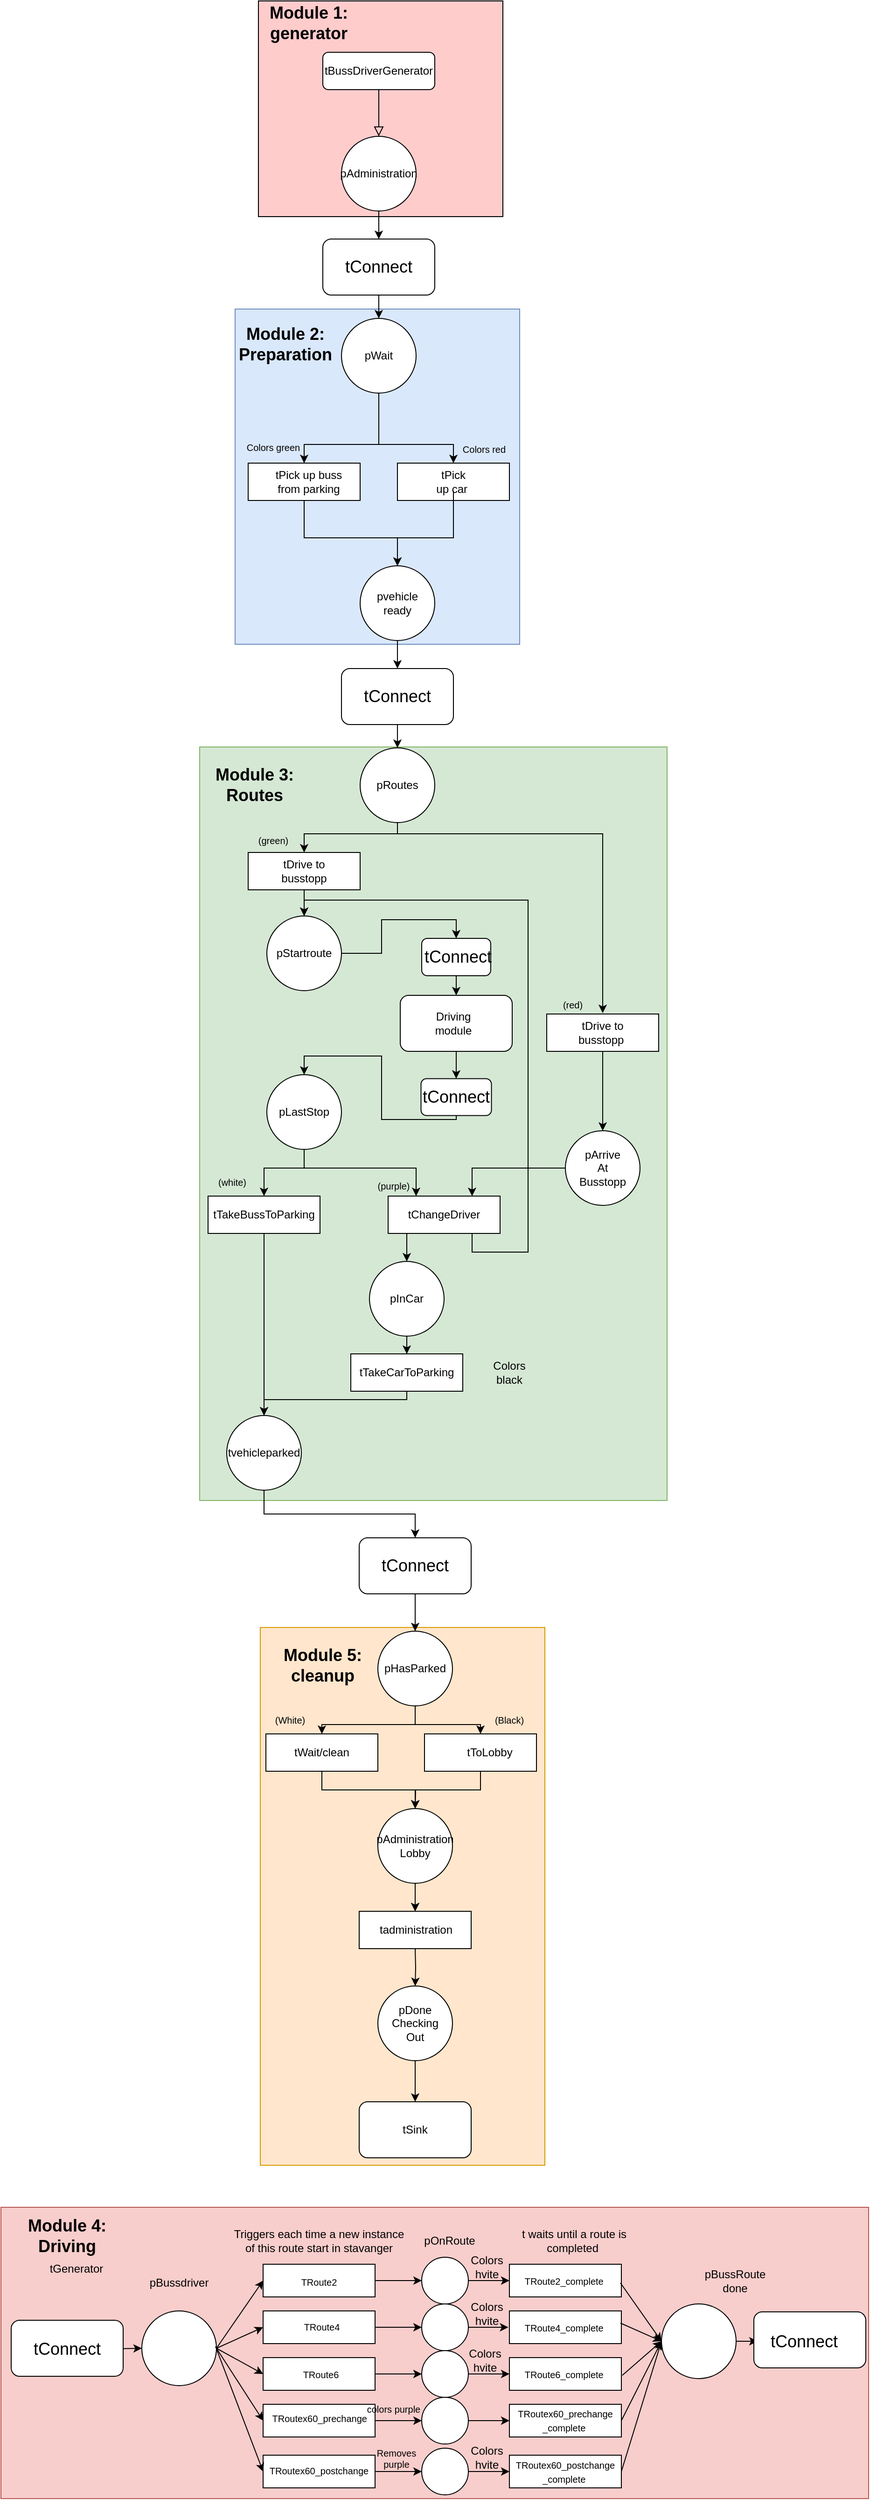 <mxfile version="15.5.9" type="device"><diagram id="C5RBs43oDa-KdzZeNtuy" name="Page-1"><mxGraphModel dx="1265" dy="809" grid="0" gridSize="10" guides="1" tooltips="1" connect="1" arrows="1" fold="1" page="0" pageScale="1" pageWidth="827" pageHeight="1169" math="0" shadow="0"><root><mxCell id="WIyWlLk6GJQsqaUBKTNV-0"/><mxCell id="WIyWlLk6GJQsqaUBKTNV-1" parent="WIyWlLk6GJQsqaUBKTNV-0"/><mxCell id="Y0ZDhXcXxqSFaHRM9jwh-70" value="" style="rounded=0;whiteSpace=wrap;html=1;fontSize=12;fillColor=#f8cecc;strokeColor=#b85450;" vertex="1" parent="WIyWlLk6GJQsqaUBKTNV-1"><mxGeometry x="-185" y="2003" width="930" height="312" as="geometry"/></mxCell><mxCell id="UIV8pSgh13lPTZIJmYiK-140" value="" style="rounded=0;whiteSpace=wrap;html=1;fontSize=12;fillColor=#FFCCCC;labelBackgroundColor=#FFCCCC;" parent="WIyWlLk6GJQsqaUBKTNV-1" vertex="1"><mxGeometry x="91" y="-360" width="262" height="231" as="geometry"/></mxCell><mxCell id="UIV8pSgh13lPTZIJmYiK-164" value="" style="rounded=0;whiteSpace=wrap;html=1;fontSize=12;fillColor=#ffe6cc;strokeColor=#d79b00;" parent="WIyWlLk6GJQsqaUBKTNV-1" vertex="1"><mxGeometry x="93" y="1382" width="305" height="576" as="geometry"/></mxCell><mxCell id="UIV8pSgh13lPTZIJmYiK-159" value="" style="rounded=0;whiteSpace=wrap;html=1;fontSize=12;fillColor=#dae8fc;strokeColor=#6c8ebf;" parent="WIyWlLk6GJQsqaUBKTNV-1" vertex="1"><mxGeometry x="66" y="-30" width="305" height="359" as="geometry"/></mxCell><mxCell id="UIV8pSgh13lPTZIJmYiK-162" value="" style="rounded=0;whiteSpace=wrap;html=1;fontSize=12;fillColor=#d5e8d4;strokeColor=#82b366;" parent="WIyWlLk6GJQsqaUBKTNV-1" vertex="1"><mxGeometry x="28" y="439" width="501" height="807" as="geometry"/></mxCell><mxCell id="WIyWlLk6GJQsqaUBKTNV-2" value="" style="rounded=0;html=1;jettySize=auto;orthogonalLoop=1;fontSize=11;endArrow=block;endFill=0;endSize=8;strokeWidth=1;shadow=0;labelBackgroundColor=none;edgeStyle=orthogonalEdgeStyle;" parent="WIyWlLk6GJQsqaUBKTNV-1" source="WIyWlLk6GJQsqaUBKTNV-3" target="UIV8pSgh13lPTZIJmYiK-0" edge="1"><mxGeometry relative="1" as="geometry"><mxPoint x="220" y="-195" as="targetPoint"/></mxGeometry></mxCell><mxCell id="WIyWlLk6GJQsqaUBKTNV-3" value="tBussDriverGenerator" style="rounded=1;whiteSpace=wrap;html=1;fontSize=12;glass=0;strokeWidth=1;shadow=0;" parent="WIyWlLk6GJQsqaUBKTNV-1" vertex="1"><mxGeometry x="160" y="-305" width="120" height="40" as="geometry"/></mxCell><mxCell id="UIV8pSgh13lPTZIJmYiK-4" style="edgeStyle=orthogonalEdgeStyle;rounded=0;orthogonalLoop=1;jettySize=auto;html=1;entryX=0.5;entryY=0;entryDx=0;entryDy=0;exitX=0.5;exitY=1;exitDx=0;exitDy=0;" parent="WIyWlLk6GJQsqaUBKTNV-1" source="UIV8pSgh13lPTZIJmYiK-154" target="UIV8pSgh13lPTZIJmYiK-3" edge="1"><mxGeometry relative="1" as="geometry"><Array as="points"><mxPoint x="220" y="115"/><mxPoint x="140" y="115"/></Array></mxGeometry></mxCell><mxCell id="UIV8pSgh13lPTZIJmYiK-116" style="edgeStyle=orthogonalEdgeStyle;rounded=0;orthogonalLoop=1;jettySize=auto;html=1;entryX=0.5;entryY=0;entryDx=0;entryDy=0;fontSize=12;exitX=0.5;exitY=1;exitDx=0;exitDy=0;" parent="WIyWlLk6GJQsqaUBKTNV-1" source="UIV8pSgh13lPTZIJmYiK-154" target="UIV8pSgh13lPTZIJmYiK-115" edge="1"><mxGeometry relative="1" as="geometry"><Array as="points"><mxPoint x="220" y="115"/><mxPoint x="300" y="115"/></Array></mxGeometry></mxCell><mxCell id="UIV8pSgh13lPTZIJmYiK-0" value="" style="ellipse;whiteSpace=wrap;html=1;aspect=fixed;" parent="WIyWlLk6GJQsqaUBKTNV-1" vertex="1"><mxGeometry x="180" y="-215" width="80" height="80" as="geometry"/></mxCell><mxCell id="UIV8pSgh13lPTZIJmYiK-1" value="pAdministration" style="text;html=1;strokeColor=none;fillColor=none;align=center;verticalAlign=middle;whiteSpace=wrap;rounded=0;" parent="WIyWlLk6GJQsqaUBKTNV-1" vertex="1"><mxGeometry x="200" y="-185" width="40" height="20" as="geometry"/></mxCell><mxCell id="UIV8pSgh13lPTZIJmYiK-63" style="edgeStyle=orthogonalEdgeStyle;rounded=0;orthogonalLoop=1;jettySize=auto;html=1;entryX=0.5;entryY=0;entryDx=0;entryDy=0;fontSize=12;" parent="WIyWlLk6GJQsqaUBKTNV-1" source="UIV8pSgh13lPTZIJmYiK-2" target="UIV8pSgh13lPTZIJmYiK-59" edge="1"><mxGeometry relative="1" as="geometry"><Array as="points"/></mxGeometry></mxCell><mxCell id="UIV8pSgh13lPTZIJmYiK-2" value="" style="rounded=0;whiteSpace=wrap;html=1;" parent="WIyWlLk6GJQsqaUBKTNV-1" vertex="1"><mxGeometry x="400" y="725" width="120" height="40" as="geometry"/></mxCell><mxCell id="UIV8pSgh13lPTZIJmYiK-15" style="edgeStyle=orthogonalEdgeStyle;rounded=0;orthogonalLoop=1;jettySize=auto;html=1;" parent="WIyWlLk6GJQsqaUBKTNV-1" source="UIV8pSgh13lPTZIJmYiK-3" target="UIV8pSgh13lPTZIJmYiK-21" edge="1"><mxGeometry relative="1" as="geometry"><mxPoint x="140" y="235" as="targetPoint"/><Array as="points"><mxPoint x="140" y="215"/><mxPoint x="240" y="215"/></Array></mxGeometry></mxCell><mxCell id="UIV8pSgh13lPTZIJmYiK-3" value="" style="rounded=0;whiteSpace=wrap;html=1;" parent="WIyWlLk6GJQsqaUBKTNV-1" vertex="1"><mxGeometry x="80" y="135" width="120" height="40" as="geometry"/></mxCell><mxCell id="UIV8pSgh13lPTZIJmYiK-6" value="tPick up buss from parking" style="text;html=1;strokeColor=none;fillColor=none;align=center;verticalAlign=middle;whiteSpace=wrap;rounded=0;" parent="WIyWlLk6GJQsqaUBKTNV-1" vertex="1"><mxGeometry x="100" y="145" width="90" height="20" as="geometry"/></mxCell><mxCell id="UIV8pSgh13lPTZIJmYiK-7" value="tDrive to busstopp&amp;nbsp;" style="text;html=1;strokeColor=none;fillColor=none;align=center;verticalAlign=middle;whiteSpace=wrap;rounded=0;" parent="WIyWlLk6GJQsqaUBKTNV-1" vertex="1"><mxGeometry x="415" y="735" width="90" height="20" as="geometry"/></mxCell><mxCell id="UIV8pSgh13lPTZIJmYiK-24" style="edgeStyle=orthogonalEdgeStyle;rounded=0;orthogonalLoop=1;jettySize=auto;html=1;entryX=0.5;entryY=0;entryDx=0;entryDy=0;fontSize=18;" parent="WIyWlLk6GJQsqaUBKTNV-1" source="UIV8pSgh13lPTZIJmYiK-21" target="UIV8pSgh13lPTZIJmYiK-23" edge="1"><mxGeometry relative="1" as="geometry"/></mxCell><mxCell id="UIV8pSgh13lPTZIJmYiK-21" value="" style="ellipse;whiteSpace=wrap;html=1;aspect=fixed;" parent="WIyWlLk6GJQsqaUBKTNV-1" vertex="1"><mxGeometry x="200" y="245" width="80" height="80" as="geometry"/></mxCell><mxCell id="UIV8pSgh13lPTZIJmYiK-22" value="pvehicle ready" style="text;html=1;strokeColor=none;fillColor=none;align=center;verticalAlign=middle;whiteSpace=wrap;rounded=0;" parent="WIyWlLk6GJQsqaUBKTNV-1" vertex="1"><mxGeometry x="220" y="275" width="40" height="20" as="geometry"/></mxCell><mxCell id="UIV8pSgh13lPTZIJmYiK-138" style="edgeStyle=orthogonalEdgeStyle;rounded=0;orthogonalLoop=1;jettySize=auto;html=1;entryX=0.5;entryY=0;entryDx=0;entryDy=0;fontSize=12;" parent="WIyWlLk6GJQsqaUBKTNV-1" source="UIV8pSgh13lPTZIJmYiK-23" target="UIV8pSgh13lPTZIJmYiK-137" edge="1"><mxGeometry relative="1" as="geometry"/></mxCell><mxCell id="UIV8pSgh13lPTZIJmYiK-23" value="" style="rounded=1;whiteSpace=wrap;html=1;" parent="WIyWlLk6GJQsqaUBKTNV-1" vertex="1"><mxGeometry x="180" y="355" width="120" height="60" as="geometry"/></mxCell><mxCell id="UIV8pSgh13lPTZIJmYiK-25" value="tConnect" style="text;html=1;strokeColor=none;fillColor=none;align=center;verticalAlign=middle;whiteSpace=wrap;rounded=0;fontSize=18;" parent="WIyWlLk6GJQsqaUBKTNV-1" vertex="1"><mxGeometry x="190" y="375" width="100" height="20" as="geometry"/></mxCell><mxCell id="Y0ZDhXcXxqSFaHRM9jwh-4" style="edgeStyle=orthogonalEdgeStyle;rounded=0;orthogonalLoop=1;jettySize=auto;html=1;entryX=0.5;entryY=0;entryDx=0;entryDy=0;" edge="1" parent="WIyWlLk6GJQsqaUBKTNV-1" source="UIV8pSgh13lPTZIJmYiK-27" target="Y0ZDhXcXxqSFaHRM9jwh-0"><mxGeometry relative="1" as="geometry"/></mxCell><mxCell id="UIV8pSgh13lPTZIJmYiK-27" value="" style="ellipse;whiteSpace=wrap;html=1;aspect=fixed;" parent="WIyWlLk6GJQsqaUBKTNV-1" vertex="1"><mxGeometry x="100" y="620" width="80" height="80" as="geometry"/></mxCell><mxCell id="UIV8pSgh13lPTZIJmYiK-29" value="pStartroute" style="text;html=1;strokeColor=none;fillColor=none;align=center;verticalAlign=middle;whiteSpace=wrap;rounded=0;fontSize=12;" parent="WIyWlLk6GJQsqaUBKTNV-1" vertex="1"><mxGeometry x="120" y="650" width="40" height="20" as="geometry"/></mxCell><mxCell id="UIV8pSgh13lPTZIJmYiK-54" style="edgeStyle=orthogonalEdgeStyle;rounded=0;orthogonalLoop=1;jettySize=auto;html=1;fontSize=12;entryX=0.5;entryY=0;entryDx=0;entryDy=0;" parent="WIyWlLk6GJQsqaUBKTNV-1" source="UIV8pSgh13lPTZIJmYiK-43" target="UIV8pSgh13lPTZIJmYiK-52" edge="1"><mxGeometry relative="1" as="geometry"><Array as="points"><mxPoint x="140" y="890"/><mxPoint x="97" y="890"/></Array></mxGeometry></mxCell><mxCell id="UIV8pSgh13lPTZIJmYiK-55" style="edgeStyle=orthogonalEdgeStyle;rounded=0;orthogonalLoop=1;jettySize=auto;html=1;entryX=0.25;entryY=0;entryDx=0;entryDy=0;fontSize=12;" parent="WIyWlLk6GJQsqaUBKTNV-1" source="UIV8pSgh13lPTZIJmYiK-43" target="UIV8pSgh13lPTZIJmYiK-53" edge="1"><mxGeometry relative="1" as="geometry"><Array as="points"><mxPoint x="140" y="890"/><mxPoint x="260" y="890"/></Array></mxGeometry></mxCell><mxCell id="UIV8pSgh13lPTZIJmYiK-43" value="" style="ellipse;whiteSpace=wrap;html=1;aspect=fixed;fontSize=12;" parent="WIyWlLk6GJQsqaUBKTNV-1" vertex="1"><mxGeometry x="100" y="790" width="80" height="80" as="geometry"/></mxCell><mxCell id="UIV8pSgh13lPTZIJmYiK-44" value="pLastStop" style="text;html=1;strokeColor=none;fillColor=none;align=center;verticalAlign=middle;whiteSpace=wrap;rounded=0;fontSize=12;" parent="WIyWlLk6GJQsqaUBKTNV-1" vertex="1"><mxGeometry x="120" y="820" width="40" height="20" as="geometry"/></mxCell><mxCell id="UIV8pSgh13lPTZIJmYiK-70" style="edgeStyle=orthogonalEdgeStyle;rounded=0;orthogonalLoop=1;jettySize=auto;html=1;entryX=0.5;entryY=0;entryDx=0;entryDy=0;fontSize=12;" parent="WIyWlLk6GJQsqaUBKTNV-1" source="UIV8pSgh13lPTZIJmYiK-52" target="UIV8pSgh13lPTZIJmYiK-69" edge="1"><mxGeometry relative="1" as="geometry"/></mxCell><mxCell id="UIV8pSgh13lPTZIJmYiK-52" value="" style="rounded=0;whiteSpace=wrap;html=1;" parent="WIyWlLk6GJQsqaUBKTNV-1" vertex="1"><mxGeometry x="37" y="920" width="120" height="40" as="geometry"/></mxCell><mxCell id="UIV8pSgh13lPTZIJmYiK-97" style="edgeStyle=orthogonalEdgeStyle;rounded=0;orthogonalLoop=1;jettySize=auto;html=1;fontSize=12;" parent="WIyWlLk6GJQsqaUBKTNV-1" source="UIV8pSgh13lPTZIJmYiK-53" target="UIV8pSgh13lPTZIJmYiK-95" edge="1"><mxGeometry relative="1" as="geometry"><Array as="points"><mxPoint x="250" y="970"/><mxPoint x="250" y="970"/></Array></mxGeometry></mxCell><mxCell id="UIV8pSgh13lPTZIJmYiK-151" style="edgeStyle=orthogonalEdgeStyle;rounded=0;orthogonalLoop=1;jettySize=auto;html=1;exitX=0.75;exitY=1;exitDx=0;exitDy=0;entryX=0.5;entryY=0;entryDx=0;entryDy=0;fontSize=12;" parent="WIyWlLk6GJQsqaUBKTNV-1" source="UIV8pSgh13lPTZIJmYiK-53" target="UIV8pSgh13lPTZIJmYiK-27" edge="1"><mxGeometry relative="1" as="geometry"><Array as="points"><mxPoint x="320" y="980"/><mxPoint x="380" y="980"/><mxPoint x="380" y="603"/><mxPoint x="140" y="603"/></Array></mxGeometry></mxCell><mxCell id="UIV8pSgh13lPTZIJmYiK-53" value="" style="rounded=0;whiteSpace=wrap;html=1;" parent="WIyWlLk6GJQsqaUBKTNV-1" vertex="1"><mxGeometry x="230" y="920" width="120" height="40" as="geometry"/></mxCell><mxCell id="UIV8pSgh13lPTZIJmYiK-56" value="tTakeBussToParking" style="text;html=1;strokeColor=none;fillColor=none;align=center;verticalAlign=middle;whiteSpace=wrap;rounded=0;fontSize=12;" parent="WIyWlLk6GJQsqaUBKTNV-1" vertex="1"><mxGeometry x="77" y="930" width="40" height="20" as="geometry"/></mxCell><mxCell id="UIV8pSgh13lPTZIJmYiK-57" value="tChangeDriver" style="text;html=1;strokeColor=none;fillColor=none;align=center;verticalAlign=middle;whiteSpace=wrap;rounded=0;fontSize=12;" parent="WIyWlLk6GJQsqaUBKTNV-1" vertex="1"><mxGeometry x="270" y="930" width="40" height="20" as="geometry"/></mxCell><mxCell id="UIV8pSgh13lPTZIJmYiK-61" style="edgeStyle=orthogonalEdgeStyle;rounded=0;orthogonalLoop=1;jettySize=auto;html=1;entryX=0.75;entryY=0;entryDx=0;entryDy=0;fontSize=12;" parent="WIyWlLk6GJQsqaUBKTNV-1" source="UIV8pSgh13lPTZIJmYiK-59" target="UIV8pSgh13lPTZIJmYiK-53" edge="1"><mxGeometry relative="1" as="geometry"/></mxCell><mxCell id="UIV8pSgh13lPTZIJmYiK-59" value="" style="ellipse;whiteSpace=wrap;html=1;aspect=fixed;fontSize=12;" parent="WIyWlLk6GJQsqaUBKTNV-1" vertex="1"><mxGeometry x="420" y="850" width="80" height="80" as="geometry"/></mxCell><mxCell id="UIV8pSgh13lPTZIJmYiK-64" value="pArrive At Busstopp" style="text;html=1;strokeColor=none;fillColor=none;align=center;verticalAlign=middle;whiteSpace=wrap;rounded=0;fontSize=12;" parent="WIyWlLk6GJQsqaUBKTNV-1" vertex="1"><mxGeometry x="440" y="880" width="40" height="20" as="geometry"/></mxCell><mxCell id="UIV8pSgh13lPTZIJmYiK-66" style="edgeStyle=orthogonalEdgeStyle;rounded=0;orthogonalLoop=1;jettySize=auto;html=1;entryX=0.5;entryY=0;entryDx=0;entryDy=0;fontSize=18;" parent="WIyWlLk6GJQsqaUBKTNV-1" source="UIV8pSgh13lPTZIJmYiK-67" edge="1"><mxGeometry relative="1" as="geometry"><mxPoint x="259" y="1386" as="targetPoint"/></mxGeometry></mxCell><mxCell id="UIV8pSgh13lPTZIJmYiK-67" value="" style="rounded=1;whiteSpace=wrap;html=1;" parent="WIyWlLk6GJQsqaUBKTNV-1" vertex="1"><mxGeometry x="199" y="1286" width="120" height="60" as="geometry"/></mxCell><mxCell id="UIV8pSgh13lPTZIJmYiK-68" value="tConnect" style="text;html=1;strokeColor=none;fillColor=none;align=center;verticalAlign=middle;whiteSpace=wrap;rounded=0;fontSize=18;" parent="WIyWlLk6GJQsqaUBKTNV-1" vertex="1"><mxGeometry x="209" y="1306" width="100" height="20" as="geometry"/></mxCell><mxCell id="Y0ZDhXcXxqSFaHRM9jwh-11" style="edgeStyle=orthogonalEdgeStyle;rounded=0;orthogonalLoop=1;jettySize=auto;html=1;entryX=0.5;entryY=0;entryDx=0;entryDy=0;exitX=0.5;exitY=1;exitDx=0;exitDy=0;" edge="1" parent="WIyWlLk6GJQsqaUBKTNV-1" source="UIV8pSgh13lPTZIJmYiK-69" target="UIV8pSgh13lPTZIJmYiK-67"><mxGeometry relative="1" as="geometry"/></mxCell><mxCell id="UIV8pSgh13lPTZIJmYiK-69" value="" style="ellipse;whiteSpace=wrap;html=1;aspect=fixed;fontSize=12;" parent="WIyWlLk6GJQsqaUBKTNV-1" vertex="1"><mxGeometry x="57" y="1155" width="80" height="80" as="geometry"/></mxCell><mxCell id="UIV8pSgh13lPTZIJmYiK-71" value="tvehicleparked" style="text;html=1;strokeColor=none;fillColor=none;align=center;verticalAlign=middle;whiteSpace=wrap;rounded=0;fontSize=12;" parent="WIyWlLk6GJQsqaUBKTNV-1" vertex="1"><mxGeometry x="77" y="1185" width="40" height="20" as="geometry"/></mxCell><mxCell id="UIV8pSgh13lPTZIJmYiK-78" style="edgeStyle=orthogonalEdgeStyle;rounded=0;orthogonalLoop=1;jettySize=auto;html=1;entryX=0.5;entryY=0;entryDx=0;entryDy=0;fontSize=12;" parent="WIyWlLk6GJQsqaUBKTNV-1" source="UIV8pSgh13lPTZIJmYiK-74" target="UIV8pSgh13lPTZIJmYiK-77" edge="1"><mxGeometry relative="1" as="geometry"><Array as="points"><mxPoint x="259" y="1486"/><mxPoint x="159" y="1486"/></Array></mxGeometry></mxCell><mxCell id="UIV8pSgh13lPTZIJmYiK-168" style="edgeStyle=orthogonalEdgeStyle;rounded=0;orthogonalLoop=1;jettySize=auto;html=1;entryX=0.5;entryY=0;entryDx=0;entryDy=0;fontSize=12;" parent="WIyWlLk6GJQsqaUBKTNV-1" source="UIV8pSgh13lPTZIJmYiK-74" target="UIV8pSgh13lPTZIJmYiK-166" edge="1"><mxGeometry relative="1" as="geometry"><Array as="points"><mxPoint x="259" y="1486"/><mxPoint x="329" y="1486"/></Array></mxGeometry></mxCell><mxCell id="UIV8pSgh13lPTZIJmYiK-74" value="" style="ellipse;whiteSpace=wrap;html=1;aspect=fixed;fontSize=12;" parent="WIyWlLk6GJQsqaUBKTNV-1" vertex="1"><mxGeometry x="219" y="1386" width="80" height="80" as="geometry"/></mxCell><mxCell id="UIV8pSgh13lPTZIJmYiK-75" value="pHasParked" style="text;html=1;strokeColor=none;fillColor=none;align=center;verticalAlign=middle;whiteSpace=wrap;rounded=0;fontSize=12;" parent="WIyWlLk6GJQsqaUBKTNV-1" vertex="1"><mxGeometry x="239" y="1416" width="40" height="20" as="geometry"/></mxCell><mxCell id="UIV8pSgh13lPTZIJmYiK-77" value="" style="rounded=0;whiteSpace=wrap;html=1;" parent="WIyWlLk6GJQsqaUBKTNV-1" vertex="1"><mxGeometry x="99" y="1496" width="120" height="40" as="geometry"/></mxCell><mxCell id="UIV8pSgh13lPTZIJmYiK-79" value="tWait/clean" style="text;html=1;strokeColor=none;fillColor=none;align=center;verticalAlign=middle;whiteSpace=wrap;rounded=0;fontSize=12;" parent="WIyWlLk6GJQsqaUBKTNV-1" vertex="1"><mxGeometry x="139" y="1506" width="40" height="20" as="geometry"/></mxCell><mxCell id="UIV8pSgh13lPTZIJmYiK-81" style="edgeStyle=orthogonalEdgeStyle;rounded=0;orthogonalLoop=1;jettySize=auto;html=1;entryX=0.5;entryY=0;entryDx=0;entryDy=0;fontSize=18;exitX=0.5;exitY=1;exitDx=0;exitDy=0;" parent="WIyWlLk6GJQsqaUBKTNV-1" source="UIV8pSgh13lPTZIJmYiK-77" edge="1"><mxGeometry relative="1" as="geometry"><mxPoint x="259" y="1576" as="targetPoint"/><mxPoint x="259" y="1536" as="sourcePoint"/></mxGeometry></mxCell><mxCell id="UIV8pSgh13lPTZIJmYiK-82" style="edgeStyle=orthogonalEdgeStyle;rounded=0;orthogonalLoop=1;jettySize=auto;html=1;entryX=0.5;entryY=0;entryDx=0;entryDy=0;fontSize=12;" parent="WIyWlLk6GJQsqaUBKTNV-1" source="UIV8pSgh13lPTZIJmYiK-83" edge="1"><mxGeometry relative="1" as="geometry"><mxPoint x="259" y="1686" as="targetPoint"/></mxGeometry></mxCell><mxCell id="UIV8pSgh13lPTZIJmYiK-83" value="" style="ellipse;whiteSpace=wrap;html=1;aspect=fixed;fontSize=12;" parent="WIyWlLk6GJQsqaUBKTNV-1" vertex="1"><mxGeometry x="219" y="1576" width="80" height="80" as="geometry"/></mxCell><mxCell id="UIV8pSgh13lPTZIJmYiK-84" value="pAdministration Lobby" style="text;html=1;strokeColor=none;fillColor=none;align=center;verticalAlign=middle;whiteSpace=wrap;rounded=0;fontSize=12;" parent="WIyWlLk6GJQsqaUBKTNV-1" vertex="1"><mxGeometry x="239" y="1606" width="40" height="20" as="geometry"/></mxCell><mxCell id="UIV8pSgh13lPTZIJmYiK-85" style="edgeStyle=orthogonalEdgeStyle;rounded=0;orthogonalLoop=1;jettySize=auto;html=1;entryX=0.5;entryY=0;entryDx=0;entryDy=0;fontSize=12;" parent="WIyWlLk6GJQsqaUBKTNV-1" target="UIV8pSgh13lPTZIJmYiK-86" edge="1"><mxGeometry relative="1" as="geometry"><mxPoint x="259" y="1656" as="sourcePoint"/></mxGeometry></mxCell><mxCell id="UIV8pSgh13lPTZIJmYiK-86" value="" style="rounded=0;whiteSpace=wrap;html=1;" parent="WIyWlLk6GJQsqaUBKTNV-1" vertex="1"><mxGeometry x="199" y="1686" width="120" height="40" as="geometry"/></mxCell><mxCell id="UIV8pSgh13lPTZIJmYiK-87" value="tadministration" style="text;html=1;strokeColor=none;fillColor=none;align=center;verticalAlign=middle;whiteSpace=wrap;rounded=0;fontSize=12;" parent="WIyWlLk6GJQsqaUBKTNV-1" vertex="1"><mxGeometry x="240" y="1696" width="40" height="20" as="geometry"/></mxCell><mxCell id="UIV8pSgh13lPTZIJmYiK-88" style="edgeStyle=orthogonalEdgeStyle;rounded=0;orthogonalLoop=1;jettySize=auto;html=1;entryX=0.5;entryY=0;entryDx=0;entryDy=0;fontSize=18;" parent="WIyWlLk6GJQsqaUBKTNV-1" edge="1"><mxGeometry relative="1" as="geometry"><mxPoint x="259" y="1766" as="targetPoint"/><mxPoint x="259" y="1726" as="sourcePoint"/></mxGeometry></mxCell><mxCell id="UIV8pSgh13lPTZIJmYiK-93" style="edgeStyle=orthogonalEdgeStyle;rounded=0;orthogonalLoop=1;jettySize=auto;html=1;fontSize=12;entryX=0.5;entryY=0;entryDx=0;entryDy=0;" parent="WIyWlLk6GJQsqaUBKTNV-1" source="UIV8pSgh13lPTZIJmYiK-90" target="UIV8pSgh13lPTZIJmYiK-92" edge="1"><mxGeometry relative="1" as="geometry"><mxPoint x="259" y="1886" as="targetPoint"/></mxGeometry></mxCell><mxCell id="UIV8pSgh13lPTZIJmYiK-90" value="" style="ellipse;whiteSpace=wrap;html=1;aspect=fixed;fontSize=12;" parent="WIyWlLk6GJQsqaUBKTNV-1" vertex="1"><mxGeometry x="219" y="1766" width="80" height="80" as="geometry"/></mxCell><mxCell id="UIV8pSgh13lPTZIJmYiK-91" value="pDone&lt;br&gt;Checking&lt;br&gt;Out" style="text;html=1;strokeColor=none;fillColor=none;align=center;verticalAlign=middle;whiteSpace=wrap;rounded=0;fontSize=12;" parent="WIyWlLk6GJQsqaUBKTNV-1" vertex="1"><mxGeometry x="239" y="1796" width="40" height="20" as="geometry"/></mxCell><mxCell id="UIV8pSgh13lPTZIJmYiK-92" value="" style="rounded=1;whiteSpace=wrap;html=1;fontSize=12;" parent="WIyWlLk6GJQsqaUBKTNV-1" vertex="1"><mxGeometry x="199" y="1890" width="120" height="60" as="geometry"/></mxCell><mxCell id="UIV8pSgh13lPTZIJmYiK-94" value="tSink" style="text;html=1;strokeColor=none;fillColor=none;align=center;verticalAlign=middle;whiteSpace=wrap;rounded=0;fontSize=12;" parent="WIyWlLk6GJQsqaUBKTNV-1" vertex="1"><mxGeometry x="239" y="1910" width="40" height="20" as="geometry"/></mxCell><mxCell id="UIV8pSgh13lPTZIJmYiK-106" style="edgeStyle=orthogonalEdgeStyle;rounded=0;orthogonalLoop=1;jettySize=auto;html=1;entryX=0.5;entryY=0;entryDx=0;entryDy=0;fontSize=12;" parent="WIyWlLk6GJQsqaUBKTNV-1" source="UIV8pSgh13lPTZIJmYiK-95" target="UIV8pSgh13lPTZIJmYiK-104" edge="1"><mxGeometry relative="1" as="geometry"/></mxCell><mxCell id="UIV8pSgh13lPTZIJmYiK-95" value="" style="ellipse;whiteSpace=wrap;html=1;aspect=fixed;fontSize=12;" parent="WIyWlLk6GJQsqaUBKTNV-1" vertex="1"><mxGeometry x="210" y="990" width="80" height="80" as="geometry"/></mxCell><mxCell id="UIV8pSgh13lPTZIJmYiK-96" value="pInCar" style="text;html=1;strokeColor=none;fillColor=none;align=center;verticalAlign=middle;whiteSpace=wrap;rounded=0;fontSize=12;" parent="WIyWlLk6GJQsqaUBKTNV-1" vertex="1"><mxGeometry x="230" y="1020" width="40" height="20" as="geometry"/></mxCell><mxCell id="UIV8pSgh13lPTZIJmYiK-130" style="edgeStyle=orthogonalEdgeStyle;rounded=0;orthogonalLoop=1;jettySize=auto;html=1;fontSize=12;entryX=0.5;entryY=0;entryDx=0;entryDy=0;" parent="WIyWlLk6GJQsqaUBKTNV-1" source="UIV8pSgh13lPTZIJmYiK-104" target="UIV8pSgh13lPTZIJmYiK-69" edge="1"><mxGeometry relative="1" as="geometry"><mxPoint x="20" y="990" as="targetPoint"/><Array as="points"><mxPoint x="250" y="1138"/><mxPoint x="97" y="1138"/></Array></mxGeometry></mxCell><mxCell id="UIV8pSgh13lPTZIJmYiK-104" value="" style="rounded=0;whiteSpace=wrap;html=1;" parent="WIyWlLk6GJQsqaUBKTNV-1" vertex="1"><mxGeometry x="190" y="1089" width="120" height="40" as="geometry"/></mxCell><mxCell id="UIV8pSgh13lPTZIJmYiK-105" value="tTakeCarToParking" style="text;html=1;strokeColor=none;fillColor=none;align=center;verticalAlign=middle;whiteSpace=wrap;rounded=0;fontSize=12;" parent="WIyWlLk6GJQsqaUBKTNV-1" vertex="1"><mxGeometry x="230" y="1099" width="40" height="20" as="geometry"/></mxCell><mxCell id="UIV8pSgh13lPTZIJmYiK-115" value="" style="rounded=0;whiteSpace=wrap;html=1;" parent="WIyWlLk6GJQsqaUBKTNV-1" vertex="1"><mxGeometry x="240" y="135" width="120" height="40" as="geometry"/></mxCell><mxCell id="UIV8pSgh13lPTZIJmYiK-136" style="edgeStyle=orthogonalEdgeStyle;rounded=0;orthogonalLoop=1;jettySize=auto;html=1;fontSize=12;" parent="WIyWlLk6GJQsqaUBKTNV-1" source="UIV8pSgh13lPTZIJmYiK-112" target="UIV8pSgh13lPTZIJmYiK-21" edge="1"><mxGeometry relative="1" as="geometry"><Array as="points"><mxPoint x="300" y="215"/><mxPoint x="240" y="215"/></Array></mxGeometry></mxCell><mxCell id="UIV8pSgh13lPTZIJmYiK-112" value="tPick up car&amp;nbsp;" style="text;html=1;strokeColor=none;fillColor=none;align=center;verticalAlign=middle;whiteSpace=wrap;rounded=0;fontSize=12;" parent="WIyWlLk6GJQsqaUBKTNV-1" vertex="1"><mxGeometry x="280" y="145" width="40" height="20" as="geometry"/></mxCell><mxCell id="UIV8pSgh13lPTZIJmYiK-144" style="edgeStyle=orthogonalEdgeStyle;rounded=0;orthogonalLoop=1;jettySize=auto;html=1;entryX=0.5;entryY=0;entryDx=0;entryDy=0;fontSize=12;" parent="WIyWlLk6GJQsqaUBKTNV-1" source="UIV8pSgh13lPTZIJmYiK-137" target="UIV8pSgh13lPTZIJmYiK-141" edge="1"><mxGeometry relative="1" as="geometry"><Array as="points"><mxPoint x="240" y="532"/><mxPoint x="140" y="532"/></Array></mxGeometry></mxCell><mxCell id="UIV8pSgh13lPTZIJmYiK-149" style="edgeStyle=orthogonalEdgeStyle;rounded=0;orthogonalLoop=1;jettySize=auto;html=1;fontSize=12;" parent="WIyWlLk6GJQsqaUBKTNV-1" edge="1"><mxGeometry relative="1" as="geometry"><mxPoint x="240" y="522" as="sourcePoint"/><mxPoint x="460" y="724" as="targetPoint"/><Array as="points"><mxPoint x="240" y="532"/><mxPoint x="460" y="532"/></Array></mxGeometry></mxCell><mxCell id="UIV8pSgh13lPTZIJmYiK-137" value="" style="ellipse;whiteSpace=wrap;html=1;aspect=fixed;" parent="WIyWlLk6GJQsqaUBKTNV-1" vertex="1"><mxGeometry x="200" y="440" width="80" height="80" as="geometry"/></mxCell><mxCell id="UIV8pSgh13lPTZIJmYiK-139" value="pRoutes" style="text;html=1;strokeColor=none;fillColor=none;align=center;verticalAlign=middle;whiteSpace=wrap;rounded=0;fontSize=12;" parent="WIyWlLk6GJQsqaUBKTNV-1" vertex="1"><mxGeometry x="220" y="470" width="40" height="20" as="geometry"/></mxCell><mxCell id="UIV8pSgh13lPTZIJmYiK-146" style="edgeStyle=orthogonalEdgeStyle;rounded=0;orthogonalLoop=1;jettySize=auto;html=1;fontSize=12;" parent="WIyWlLk6GJQsqaUBKTNV-1" source="UIV8pSgh13lPTZIJmYiK-141" target="UIV8pSgh13lPTZIJmYiK-27" edge="1"><mxGeometry relative="1" as="geometry"/></mxCell><mxCell id="UIV8pSgh13lPTZIJmYiK-141" value="" style="rounded=0;whiteSpace=wrap;html=1;" parent="WIyWlLk6GJQsqaUBKTNV-1" vertex="1"><mxGeometry x="80" y="552" width="120" height="40" as="geometry"/></mxCell><mxCell id="UIV8pSgh13lPTZIJmYiK-142" value="tDrive to busstopp" style="text;html=1;strokeColor=none;fillColor=none;align=center;verticalAlign=middle;whiteSpace=wrap;rounded=0;" parent="WIyWlLk6GJQsqaUBKTNV-1" vertex="1"><mxGeometry x="95" y="562" width="90" height="20" as="geometry"/></mxCell><mxCell id="UIV8pSgh13lPTZIJmYiK-152" style="edgeStyle=orthogonalEdgeStyle;rounded=0;orthogonalLoop=1;jettySize=auto;html=1;entryX=0.5;entryY=0;entryDx=0;entryDy=0;fontSize=18;" parent="WIyWlLk6GJQsqaUBKTNV-1" target="UIV8pSgh13lPTZIJmYiK-154" edge="1"><mxGeometry relative="1" as="geometry"><mxPoint x="220" y="-135" as="sourcePoint"/></mxGeometry></mxCell><mxCell id="UIV8pSgh13lPTZIJmYiK-153" style="edgeStyle=orthogonalEdgeStyle;rounded=0;orthogonalLoop=1;jettySize=auto;html=1;entryX=0.5;entryY=0;entryDx=0;entryDy=0;fontSize=12;" parent="WIyWlLk6GJQsqaUBKTNV-1" source="UIV8pSgh13lPTZIJmYiK-154" edge="1"><mxGeometry relative="1" as="geometry"><mxPoint x="220" y="-20" as="targetPoint"/></mxGeometry></mxCell><mxCell id="UIV8pSgh13lPTZIJmYiK-154" value="" style="rounded=1;whiteSpace=wrap;html=1;" parent="WIyWlLk6GJQsqaUBKTNV-1" vertex="1"><mxGeometry x="160" y="-105" width="120" height="60" as="geometry"/></mxCell><mxCell id="UIV8pSgh13lPTZIJmYiK-155" value="tConnect" style="text;html=1;strokeColor=none;fillColor=none;align=center;verticalAlign=middle;whiteSpace=wrap;rounded=0;fontSize=18;" parent="WIyWlLk6GJQsqaUBKTNV-1" vertex="1"><mxGeometry x="170" y="-85" width="100" height="20" as="geometry"/></mxCell><mxCell id="UIV8pSgh13lPTZIJmYiK-156" value="" style="ellipse;whiteSpace=wrap;html=1;aspect=fixed;" parent="WIyWlLk6GJQsqaUBKTNV-1" vertex="1"><mxGeometry x="180" y="-20" width="80" height="80" as="geometry"/></mxCell><mxCell id="UIV8pSgh13lPTZIJmYiK-157" value="pWait" style="text;html=1;strokeColor=none;fillColor=none;align=center;verticalAlign=middle;whiteSpace=wrap;rounded=0;" parent="WIyWlLk6GJQsqaUBKTNV-1" vertex="1"><mxGeometry x="200" y="10" width="40" height="20" as="geometry"/></mxCell><mxCell id="UIV8pSgh13lPTZIJmYiK-19" value="Module 1: generator" style="text;html=1;strokeColor=none;fillColor=none;align=center;verticalAlign=middle;whiteSpace=wrap;rounded=0;fontStyle=1;fontSize=18;" parent="WIyWlLk6GJQsqaUBKTNV-1" vertex="1"><mxGeometry x="95" y="-346" width="100" height="20" as="geometry"/></mxCell><mxCell id="UIV8pSgh13lPTZIJmYiK-158" value="Module 2: Preparation" style="text;html=1;strokeColor=none;fillColor=none;align=center;verticalAlign=middle;whiteSpace=wrap;rounded=0;fontStyle=1;fontSize=18;" parent="WIyWlLk6GJQsqaUBKTNV-1" vertex="1"><mxGeometry x="70" y="-20" width="100" height="55" as="geometry"/></mxCell><mxCell id="UIV8pSgh13lPTZIJmYiK-161" value="Colors black" style="text;html=1;strokeColor=none;fillColor=none;align=center;verticalAlign=middle;whiteSpace=wrap;rounded=0;fontSize=12;" parent="WIyWlLk6GJQsqaUBKTNV-1" vertex="1"><mxGeometry x="340" y="1099" width="40" height="20" as="geometry"/></mxCell><mxCell id="UIV8pSgh13lPTZIJmYiK-163" value="Module 3: Routes" style="text;html=1;strokeColor=none;fillColor=none;align=center;verticalAlign=middle;whiteSpace=wrap;rounded=0;fontStyle=1;fontSize=18;" parent="WIyWlLk6GJQsqaUBKTNV-1" vertex="1"><mxGeometry x="37" y="452.5" width="100" height="55" as="geometry"/></mxCell><mxCell id="UIV8pSgh13lPTZIJmYiK-165" value="Module 5: cleanup" style="text;html=1;strokeColor=none;fillColor=none;align=center;verticalAlign=middle;whiteSpace=wrap;rounded=0;fontStyle=1;fontSize=18;" parent="WIyWlLk6GJQsqaUBKTNV-1" vertex="1"><mxGeometry x="110" y="1395" width="100" height="55" as="geometry"/></mxCell><mxCell id="UIV8pSgh13lPTZIJmYiK-169" style="edgeStyle=orthogonalEdgeStyle;rounded=0;orthogonalLoop=1;jettySize=auto;html=1;fontSize=12;" parent="WIyWlLk6GJQsqaUBKTNV-1" source="UIV8pSgh13lPTZIJmYiK-166" target="UIV8pSgh13lPTZIJmYiK-83" edge="1"><mxGeometry relative="1" as="geometry"/></mxCell><mxCell id="UIV8pSgh13lPTZIJmYiK-166" value="" style="rounded=0;whiteSpace=wrap;html=1;" parent="WIyWlLk6GJQsqaUBKTNV-1" vertex="1"><mxGeometry x="269" y="1496" width="120" height="40" as="geometry"/></mxCell><mxCell id="UIV8pSgh13lPTZIJmYiK-167" value="tToLobby" style="text;html=1;strokeColor=none;fillColor=none;align=center;verticalAlign=middle;whiteSpace=wrap;rounded=0;fontSize=12;" parent="WIyWlLk6GJQsqaUBKTNV-1" vertex="1"><mxGeometry x="319" y="1506" width="40" height="20" as="geometry"/></mxCell><mxCell id="Y0ZDhXcXxqSFaHRM9jwh-8" style="edgeStyle=orthogonalEdgeStyle;rounded=0;orthogonalLoop=1;jettySize=auto;html=1;entryX=0.5;entryY=0;entryDx=0;entryDy=0;" edge="1" parent="WIyWlLk6GJQsqaUBKTNV-1" source="Y0ZDhXcXxqSFaHRM9jwh-0" target="Y0ZDhXcXxqSFaHRM9jwh-7"><mxGeometry relative="1" as="geometry"/></mxCell><mxCell id="Y0ZDhXcXxqSFaHRM9jwh-0" value="" style="rounded=1;whiteSpace=wrap;html=1;" vertex="1" parent="WIyWlLk6GJQsqaUBKTNV-1"><mxGeometry x="266" y="644" width="74" height="40" as="geometry"/></mxCell><mxCell id="Y0ZDhXcXxqSFaHRM9jwh-1" value="tConnect" style="text;html=1;strokeColor=none;fillColor=none;align=center;verticalAlign=middle;whiteSpace=wrap;rounded=0;fontSize=18;" vertex="1" parent="WIyWlLk6GJQsqaUBKTNV-1"><mxGeometry x="255" y="654" width="100" height="20" as="geometry"/></mxCell><mxCell id="Y0ZDhXcXxqSFaHRM9jwh-5" style="edgeStyle=orthogonalEdgeStyle;rounded=0;orthogonalLoop=1;jettySize=auto;html=1;entryX=0.5;entryY=0;entryDx=0;entryDy=0;" edge="1" parent="WIyWlLk6GJQsqaUBKTNV-1" source="Y0ZDhXcXxqSFaHRM9jwh-2" target="UIV8pSgh13lPTZIJmYiK-43"><mxGeometry relative="1" as="geometry"><Array as="points"><mxPoint x="303" y="838"/><mxPoint x="223" y="838"/><mxPoint x="223" y="770"/><mxPoint x="140" y="770"/></Array></mxGeometry></mxCell><mxCell id="Y0ZDhXcXxqSFaHRM9jwh-2" value="" style="rounded=1;whiteSpace=wrap;html=1;" vertex="1" parent="WIyWlLk6GJQsqaUBKTNV-1"><mxGeometry x="265.25" y="794.25" width="75.5" height="39.5" as="geometry"/></mxCell><mxCell id="Y0ZDhXcXxqSFaHRM9jwh-3" value="tConnect" style="text;html=1;strokeColor=none;fillColor=none;align=center;verticalAlign=middle;whiteSpace=wrap;rounded=0;fontSize=18;" vertex="1" parent="WIyWlLk6GJQsqaUBKTNV-1"><mxGeometry x="253" y="804" width="100" height="20" as="geometry"/></mxCell><mxCell id="Y0ZDhXcXxqSFaHRM9jwh-9" style="edgeStyle=orthogonalEdgeStyle;rounded=0;orthogonalLoop=1;jettySize=auto;html=1;entryX=0.5;entryY=0;entryDx=0;entryDy=0;" edge="1" parent="WIyWlLk6GJQsqaUBKTNV-1" source="Y0ZDhXcXxqSFaHRM9jwh-7" target="Y0ZDhXcXxqSFaHRM9jwh-2"><mxGeometry relative="1" as="geometry"/></mxCell><mxCell id="Y0ZDhXcXxqSFaHRM9jwh-7" value="" style="rounded=1;whiteSpace=wrap;html=1;" vertex="1" parent="WIyWlLk6GJQsqaUBKTNV-1"><mxGeometry x="243" y="705" width="120" height="60" as="geometry"/></mxCell><mxCell id="Y0ZDhXcXxqSFaHRM9jwh-10" value="Driving module" style="text;html=1;strokeColor=none;fillColor=none;align=center;verticalAlign=middle;whiteSpace=wrap;rounded=0;" vertex="1" parent="WIyWlLk6GJQsqaUBKTNV-1"><mxGeometry x="270" y="720" width="60" height="30" as="geometry"/></mxCell><mxCell id="Y0ZDhXcXxqSFaHRM9jwh-15" style="edgeStyle=orthogonalEdgeStyle;rounded=0;orthogonalLoop=1;jettySize=auto;html=1;" edge="1" parent="WIyWlLk6GJQsqaUBKTNV-1" target="Y0ZDhXcXxqSFaHRM9jwh-17"><mxGeometry relative="1" as="geometry"><mxPoint x="-84" y="2154" as="sourcePoint"/></mxGeometry></mxCell><mxCell id="Y0ZDhXcXxqSFaHRM9jwh-17" value="" style="ellipse;whiteSpace=wrap;html=1;aspect=fixed;" vertex="1" parent="WIyWlLk6GJQsqaUBKTNV-1"><mxGeometry x="-34" y="2114" width="80" height="80" as="geometry"/></mxCell><mxCell id="Y0ZDhXcXxqSFaHRM9jwh-18" value="tGenerator" style="text;html=1;strokeColor=none;fillColor=none;align=center;verticalAlign=middle;whiteSpace=wrap;rounded=0;" vertex="1" parent="WIyWlLk6GJQsqaUBKTNV-1"><mxGeometry x="-134" y="2054" width="60" height="30" as="geometry"/></mxCell><mxCell id="Y0ZDhXcXxqSFaHRM9jwh-19" style="edgeStyle=orthogonalEdgeStyle;rounded=0;orthogonalLoop=1;jettySize=auto;html=1;entryX=0;entryY=0.5;entryDx=0;entryDy=0;" edge="1" parent="WIyWlLk6GJQsqaUBKTNV-1" source="Y0ZDhXcXxqSFaHRM9jwh-20" target="Y0ZDhXcXxqSFaHRM9jwh-37"><mxGeometry relative="1" as="geometry"/></mxCell><mxCell id="Y0ZDhXcXxqSFaHRM9jwh-20" value="" style="rounded=0;whiteSpace=wrap;html=1;" vertex="1" parent="WIyWlLk6GJQsqaUBKTNV-1"><mxGeometry x="96" y="2064" width="120" height="35" as="geometry"/></mxCell><mxCell id="Y0ZDhXcXxqSFaHRM9jwh-22" style="edgeStyle=orthogonalEdgeStyle;rounded=0;orthogonalLoop=1;jettySize=auto;html=1;entryX=0;entryY=0.5;entryDx=0;entryDy=0;" edge="1" parent="WIyWlLk6GJQsqaUBKTNV-1" source="Y0ZDhXcXxqSFaHRM9jwh-23" target="Y0ZDhXcXxqSFaHRM9jwh-39"><mxGeometry relative="1" as="geometry"/></mxCell><mxCell id="Y0ZDhXcXxqSFaHRM9jwh-23" value="" style="rounded=0;whiteSpace=wrap;html=1;" vertex="1" parent="WIyWlLk6GJQsqaUBKTNV-1"><mxGeometry x="96" y="2114" width="120" height="35" as="geometry"/></mxCell><mxCell id="Y0ZDhXcXxqSFaHRM9jwh-25" style="edgeStyle=orthogonalEdgeStyle;rounded=0;orthogonalLoop=1;jettySize=auto;html=1;entryX=0;entryY=0.5;entryDx=0;entryDy=0;" edge="1" parent="WIyWlLk6GJQsqaUBKTNV-1" source="Y0ZDhXcXxqSFaHRM9jwh-26" target="Y0ZDhXcXxqSFaHRM9jwh-41"><mxGeometry relative="1" as="geometry"/></mxCell><mxCell id="Y0ZDhXcXxqSFaHRM9jwh-26" value="" style="rounded=0;whiteSpace=wrap;html=1;" vertex="1" parent="WIyWlLk6GJQsqaUBKTNV-1"><mxGeometry x="96" y="2164" width="120" height="35" as="geometry"/></mxCell><mxCell id="Y0ZDhXcXxqSFaHRM9jwh-28" style="edgeStyle=orthogonalEdgeStyle;rounded=0;orthogonalLoop=1;jettySize=auto;html=1;entryX=0;entryY=0.5;entryDx=0;entryDy=0;" edge="1" parent="WIyWlLk6GJQsqaUBKTNV-1" source="Y0ZDhXcXxqSFaHRM9jwh-29" target="Y0ZDhXcXxqSFaHRM9jwh-43"><mxGeometry relative="1" as="geometry"/></mxCell><mxCell id="Y0ZDhXcXxqSFaHRM9jwh-29" value="" style="rounded=0;whiteSpace=wrap;html=1;" vertex="1" parent="WIyWlLk6GJQsqaUBKTNV-1"><mxGeometry x="96" y="2214" width="120" height="35" as="geometry"/></mxCell><mxCell id="Y0ZDhXcXxqSFaHRM9jwh-30" value="&lt;font style=&quot;font-size: 10px&quot;&gt;TRoutex60_prechange&amp;nbsp;&lt;/font&gt;" style="text;html=1;strokeColor=none;fillColor=none;align=center;verticalAlign=middle;whiteSpace=wrap;rounded=0;" vertex="1" parent="WIyWlLk6GJQsqaUBKTNV-1"><mxGeometry x="103" y="2214" width="110" height="30" as="geometry"/></mxCell><mxCell id="Y0ZDhXcXxqSFaHRM9jwh-31" value="" style="endArrow=classic;html=1;rounded=0;exitX=1;exitY=0.5;exitDx=0;exitDy=0;entryX=0;entryY=0.5;entryDx=0;entryDy=0;" edge="1" parent="WIyWlLk6GJQsqaUBKTNV-1" source="Y0ZDhXcXxqSFaHRM9jwh-17" target="Y0ZDhXcXxqSFaHRM9jwh-20"><mxGeometry width="50" height="50" relative="1" as="geometry"><mxPoint x="186" y="2204" as="sourcePoint"/><mxPoint x="236" y="2154" as="targetPoint"/></mxGeometry></mxCell><mxCell id="Y0ZDhXcXxqSFaHRM9jwh-32" value="" style="endArrow=classic;html=1;rounded=0;entryX=0;entryY=0.5;entryDx=0;entryDy=0;" edge="1" parent="WIyWlLk6GJQsqaUBKTNV-1" target="Y0ZDhXcXxqSFaHRM9jwh-23"><mxGeometry width="50" height="50" relative="1" as="geometry"><mxPoint x="46" y="2154" as="sourcePoint"/><mxPoint x="106" y="2091.5" as="targetPoint"/></mxGeometry></mxCell><mxCell id="Y0ZDhXcXxqSFaHRM9jwh-33" value="" style="endArrow=classic;html=1;rounded=0;entryX=0;entryY=0.5;entryDx=0;entryDy=0;exitX=1;exitY=0.5;exitDx=0;exitDy=0;" edge="1" parent="WIyWlLk6GJQsqaUBKTNV-1" source="Y0ZDhXcXxqSFaHRM9jwh-17" target="Y0ZDhXcXxqSFaHRM9jwh-26"><mxGeometry width="50" height="50" relative="1" as="geometry"><mxPoint x="56" y="2164" as="sourcePoint"/><mxPoint x="106" y="2141.5" as="targetPoint"/></mxGeometry></mxCell><mxCell id="Y0ZDhXcXxqSFaHRM9jwh-34" value="" style="endArrow=classic;html=1;rounded=0;entryX=0;entryY=0.5;entryDx=0;entryDy=0;exitX=1;exitY=0.5;exitDx=0;exitDy=0;" edge="1" parent="WIyWlLk6GJQsqaUBKTNV-1" source="Y0ZDhXcXxqSFaHRM9jwh-17" target="Y0ZDhXcXxqSFaHRM9jwh-29"><mxGeometry width="50" height="50" relative="1" as="geometry"><mxPoint x="56" y="2164" as="sourcePoint"/><mxPoint x="106" y="2191.5" as="targetPoint"/></mxGeometry></mxCell><mxCell id="Y0ZDhXcXxqSFaHRM9jwh-35" value="Triggers each time a new instance of this route start in stavanger" style="text;html=1;strokeColor=none;fillColor=none;align=center;verticalAlign=middle;whiteSpace=wrap;rounded=0;" vertex="1" parent="WIyWlLk6GJQsqaUBKTNV-1"><mxGeometry x="61" y="2024" width="190" height="30" as="geometry"/></mxCell><mxCell id="Y0ZDhXcXxqSFaHRM9jwh-36" style="edgeStyle=orthogonalEdgeStyle;rounded=0;orthogonalLoop=1;jettySize=auto;html=1;entryX=0;entryY=0.5;entryDx=0;entryDy=0;" edge="1" parent="WIyWlLk6GJQsqaUBKTNV-1" source="Y0ZDhXcXxqSFaHRM9jwh-37" target="Y0ZDhXcXxqSFaHRM9jwh-46"><mxGeometry relative="1" as="geometry"/></mxCell><mxCell id="Y0ZDhXcXxqSFaHRM9jwh-37" value="" style="ellipse;whiteSpace=wrap;html=1;aspect=fixed;" vertex="1" parent="WIyWlLk6GJQsqaUBKTNV-1"><mxGeometry x="266" y="2056.5" width="50" height="50" as="geometry"/></mxCell><mxCell id="Y0ZDhXcXxqSFaHRM9jwh-38" style="edgeStyle=orthogonalEdgeStyle;rounded=0;orthogonalLoop=1;jettySize=auto;html=1;" edge="1" parent="WIyWlLk6GJQsqaUBKTNV-1" source="Y0ZDhXcXxqSFaHRM9jwh-39"><mxGeometry relative="1" as="geometry"><mxPoint x="358.8" y="2131.5" as="targetPoint"/></mxGeometry></mxCell><mxCell id="Y0ZDhXcXxqSFaHRM9jwh-39" value="" style="ellipse;whiteSpace=wrap;html=1;aspect=fixed;" vertex="1" parent="WIyWlLk6GJQsqaUBKTNV-1"><mxGeometry x="266" y="2106.5" width="50" height="50" as="geometry"/></mxCell><mxCell id="Y0ZDhXcXxqSFaHRM9jwh-40" style="edgeStyle=orthogonalEdgeStyle;rounded=0;orthogonalLoop=1;jettySize=auto;html=1;entryX=0;entryY=0.5;entryDx=0;entryDy=0;" edge="1" parent="WIyWlLk6GJQsqaUBKTNV-1" source="Y0ZDhXcXxqSFaHRM9jwh-41" target="Y0ZDhXcXxqSFaHRM9jwh-50"><mxGeometry relative="1" as="geometry"/></mxCell><mxCell id="Y0ZDhXcXxqSFaHRM9jwh-41" value="" style="ellipse;whiteSpace=wrap;html=1;aspect=fixed;" vertex="1" parent="WIyWlLk6GJQsqaUBKTNV-1"><mxGeometry x="266" y="2156.5" width="50" height="50" as="geometry"/></mxCell><mxCell id="Y0ZDhXcXxqSFaHRM9jwh-42" style="edgeStyle=orthogonalEdgeStyle;rounded=0;orthogonalLoop=1;jettySize=auto;html=1;entryX=0;entryY=0.5;entryDx=0;entryDy=0;" edge="1" parent="WIyWlLk6GJQsqaUBKTNV-1" source="Y0ZDhXcXxqSFaHRM9jwh-43" target="Y0ZDhXcXxqSFaHRM9jwh-52"><mxGeometry relative="1" as="geometry"/></mxCell><mxCell id="Y0ZDhXcXxqSFaHRM9jwh-43" value="" style="ellipse;whiteSpace=wrap;html=1;aspect=fixed;" vertex="1" parent="WIyWlLk6GJQsqaUBKTNV-1"><mxGeometry x="266" y="2206.5" width="50" height="50" as="geometry"/></mxCell><mxCell id="Y0ZDhXcXxqSFaHRM9jwh-44" value="pBussdriver" style="text;html=1;strokeColor=none;fillColor=none;align=center;verticalAlign=middle;whiteSpace=wrap;rounded=0;" vertex="1" parent="WIyWlLk6GJQsqaUBKTNV-1"><mxGeometry x="-24" y="2069" width="60" height="30" as="geometry"/></mxCell><mxCell id="Y0ZDhXcXxqSFaHRM9jwh-45" value="pOnRoute" style="text;html=1;strokeColor=none;fillColor=none;align=center;verticalAlign=middle;whiteSpace=wrap;rounded=0;" vertex="1" parent="WIyWlLk6GJQsqaUBKTNV-1"><mxGeometry x="266" y="2024" width="60" height="30" as="geometry"/></mxCell><mxCell id="Y0ZDhXcXxqSFaHRM9jwh-46" value="" style="rounded=0;whiteSpace=wrap;html=1;" vertex="1" parent="WIyWlLk6GJQsqaUBKTNV-1"><mxGeometry x="360" y="2064" width="120" height="35" as="geometry"/></mxCell><mxCell id="Y0ZDhXcXxqSFaHRM9jwh-48" value="" style="rounded=0;whiteSpace=wrap;html=1;" vertex="1" parent="WIyWlLk6GJQsqaUBKTNV-1"><mxGeometry x="360" y="2114" width="120" height="35" as="geometry"/></mxCell><mxCell id="Y0ZDhXcXxqSFaHRM9jwh-50" value="" style="rounded=0;whiteSpace=wrap;html=1;" vertex="1" parent="WIyWlLk6GJQsqaUBKTNV-1"><mxGeometry x="360" y="2164" width="120" height="35" as="geometry"/></mxCell><mxCell id="Y0ZDhXcXxqSFaHRM9jwh-52" value="" style="rounded=0;whiteSpace=wrap;html=1;" vertex="1" parent="WIyWlLk6GJQsqaUBKTNV-1"><mxGeometry x="360" y="2214" width="120" height="35" as="geometry"/></mxCell><mxCell id="Y0ZDhXcXxqSFaHRM9jwh-54" value="t waits until a route is completed&amp;nbsp;" style="text;html=1;strokeColor=none;fillColor=none;align=center;verticalAlign=middle;whiteSpace=wrap;rounded=0;" vertex="1" parent="WIyWlLk6GJQsqaUBKTNV-1"><mxGeometry x="369.25" y="2024" width="120.5" height="30" as="geometry"/></mxCell><mxCell id="Y0ZDhXcXxqSFaHRM9jwh-103" style="edgeStyle=orthogonalEdgeStyle;rounded=0;orthogonalLoop=1;jettySize=auto;html=1;fontSize=10;" edge="1" parent="WIyWlLk6GJQsqaUBKTNV-1" source="Y0ZDhXcXxqSFaHRM9jwh-55" target="Y0ZDhXcXxqSFaHRM9jwh-102"><mxGeometry relative="1" as="geometry"/></mxCell><mxCell id="Y0ZDhXcXxqSFaHRM9jwh-55" value="" style="ellipse;whiteSpace=wrap;html=1;aspect=fixed;" vertex="1" parent="WIyWlLk6GJQsqaUBKTNV-1"><mxGeometry x="523" y="2106.5" width="80" height="80" as="geometry"/></mxCell><mxCell id="Y0ZDhXcXxqSFaHRM9jwh-56" value="" style="endArrow=classic;html=1;rounded=0;exitX=1;exitY=0.5;exitDx=0;exitDy=0;entryX=0;entryY=0.5;entryDx=0;entryDy=0;" edge="1" parent="WIyWlLk6GJQsqaUBKTNV-1" target="Y0ZDhXcXxqSFaHRM9jwh-55"><mxGeometry width="50" height="50" relative="1" as="geometry"><mxPoint x="479" y="2084" as="sourcePoint"/><mxPoint x="278" y="2055" as="targetPoint"/></mxGeometry></mxCell><mxCell id="Y0ZDhXcXxqSFaHRM9jwh-57" value="" style="endArrow=classic;html=1;rounded=0;entryX=0;entryY=0.5;entryDx=0;entryDy=0;" edge="1" parent="WIyWlLk6GJQsqaUBKTNV-1" target="Y0ZDhXcXxqSFaHRM9jwh-55"><mxGeometry width="50" height="50" relative="1" as="geometry"><mxPoint x="479" y="2127" as="sourcePoint"/><mxPoint x="565" y="2156.5" as="targetPoint"/></mxGeometry></mxCell><mxCell id="Y0ZDhXcXxqSFaHRM9jwh-58" value="" style="endArrow=classic;html=1;rounded=0;entryX=0;entryY=0.5;entryDx=0;entryDy=0;" edge="1" parent="WIyWlLk6GJQsqaUBKTNV-1" target="Y0ZDhXcXxqSFaHRM9jwh-55"><mxGeometry width="50" height="50" relative="1" as="geometry"><mxPoint x="481" y="2183" as="sourcePoint"/><mxPoint x="575" y="2166.5" as="targetPoint"/></mxGeometry></mxCell><mxCell id="Y0ZDhXcXxqSFaHRM9jwh-59" value="" style="endArrow=classic;html=1;rounded=0;exitX=1;exitY=0.5;exitDx=0;exitDy=0;entryX=0;entryY=0.5;entryDx=0;entryDy=0;" edge="1" parent="WIyWlLk6GJQsqaUBKTNV-1" source="Y0ZDhXcXxqSFaHRM9jwh-52" target="Y0ZDhXcXxqSFaHRM9jwh-55"><mxGeometry width="50" height="50" relative="1" as="geometry"><mxPoint x="509" y="2114" as="sourcePoint"/><mxPoint x="585" y="2176.5" as="targetPoint"/></mxGeometry></mxCell><mxCell id="Y0ZDhXcXxqSFaHRM9jwh-60" value="pBussRoute done" style="text;html=1;strokeColor=none;fillColor=none;align=center;verticalAlign=middle;whiteSpace=wrap;rounded=0;" vertex="1" parent="WIyWlLk6GJQsqaUBKTNV-1"><mxGeometry x="572" y="2066.5" width="60" height="30" as="geometry"/></mxCell><mxCell id="Y0ZDhXcXxqSFaHRM9jwh-61" style="edgeStyle=orthogonalEdgeStyle;rounded=0;orthogonalLoop=1;jettySize=auto;html=1;entryX=0;entryY=0.5;entryDx=0;entryDy=0;" edge="1" parent="WIyWlLk6GJQsqaUBKTNV-1" source="Y0ZDhXcXxqSFaHRM9jwh-62" target="Y0ZDhXcXxqSFaHRM9jwh-65"><mxGeometry relative="1" as="geometry"/></mxCell><mxCell id="Y0ZDhXcXxqSFaHRM9jwh-62" value="" style="rounded=0;whiteSpace=wrap;html=1;" vertex="1" parent="WIyWlLk6GJQsqaUBKTNV-1"><mxGeometry x="96" y="2268.5" width="120" height="35" as="geometry"/></mxCell><mxCell id="Y0ZDhXcXxqSFaHRM9jwh-64" style="edgeStyle=orthogonalEdgeStyle;rounded=0;orthogonalLoop=1;jettySize=auto;html=1;entryX=0;entryY=0.5;entryDx=0;entryDy=0;" edge="1" parent="WIyWlLk6GJQsqaUBKTNV-1" source="Y0ZDhXcXxqSFaHRM9jwh-65" target="Y0ZDhXcXxqSFaHRM9jwh-66"><mxGeometry relative="1" as="geometry"/></mxCell><mxCell id="Y0ZDhXcXxqSFaHRM9jwh-65" value="" style="ellipse;whiteSpace=wrap;html=1;aspect=fixed;" vertex="1" parent="WIyWlLk6GJQsqaUBKTNV-1"><mxGeometry x="266" y="2261" width="50" height="50" as="geometry"/></mxCell><mxCell id="Y0ZDhXcXxqSFaHRM9jwh-66" value="" style="rounded=0;whiteSpace=wrap;html=1;" vertex="1" parent="WIyWlLk6GJQsqaUBKTNV-1"><mxGeometry x="360" y="2268.5" width="120" height="35" as="geometry"/></mxCell><mxCell id="Y0ZDhXcXxqSFaHRM9jwh-68" value="" style="endArrow=classic;html=1;rounded=0;entryX=0;entryY=0.5;entryDx=0;entryDy=0;" edge="1" parent="WIyWlLk6GJQsqaUBKTNV-1" target="Y0ZDhXcXxqSFaHRM9jwh-62"><mxGeometry width="50" height="50" relative="1" as="geometry"><mxPoint x="45" y="2152" as="sourcePoint"/><mxPoint x="106" y="2241.5" as="targetPoint"/></mxGeometry></mxCell><mxCell id="Y0ZDhXcXxqSFaHRM9jwh-69" value="" style="endArrow=classic;html=1;rounded=0;exitX=1;exitY=0.5;exitDx=0;exitDy=0;entryX=0;entryY=0.5;entryDx=0;entryDy=0;" edge="1" parent="WIyWlLk6GJQsqaUBKTNV-1" source="Y0ZDhXcXxqSFaHRM9jwh-66" target="Y0ZDhXcXxqSFaHRM9jwh-55"><mxGeometry width="50" height="50" relative="1" as="geometry"><mxPoint x="240" y="2160" as="sourcePoint"/><mxPoint x="553" y="2148" as="targetPoint"/></mxGeometry></mxCell><mxCell id="Y0ZDhXcXxqSFaHRM9jwh-71" value="Module 4: Driving" style="text;html=1;strokeColor=none;fillColor=none;align=center;verticalAlign=middle;whiteSpace=wrap;rounded=0;fontStyle=1;fontSize=18;" vertex="1" parent="WIyWlLk6GJQsqaUBKTNV-1"><mxGeometry x="-164" y="2006" width="100" height="55" as="geometry"/></mxCell><mxCell id="Y0ZDhXcXxqSFaHRM9jwh-72" value="&lt;font style=&quot;font-size: 10px&quot;&gt;TRoutex60_prechange&lt;br&gt;_complete&amp;nbsp;&lt;/font&gt;" style="text;html=1;strokeColor=none;fillColor=none;align=center;verticalAlign=middle;whiteSpace=wrap;rounded=0;" vertex="1" parent="WIyWlLk6GJQsqaUBKTNV-1"><mxGeometry x="360" y="2214" width="120" height="33" as="geometry"/></mxCell><mxCell id="Y0ZDhXcXxqSFaHRM9jwh-73" value="&lt;font style=&quot;font-size: 10px&quot;&gt;TRoutex60_postchange&lt;br&gt;&lt;/font&gt;" style="text;html=1;strokeColor=none;fillColor=none;align=center;verticalAlign=middle;whiteSpace=wrap;rounded=0;" vertex="1" parent="WIyWlLk6GJQsqaUBKTNV-1"><mxGeometry x="96" y="2268.5" width="120" height="33" as="geometry"/></mxCell><mxCell id="Y0ZDhXcXxqSFaHRM9jwh-74" value="&lt;font style=&quot;font-size: 10px&quot;&gt;TRoutex60_postchange&lt;br&gt;_complete&amp;nbsp;&lt;/font&gt;" style="text;html=1;strokeColor=none;fillColor=none;align=center;verticalAlign=middle;whiteSpace=wrap;rounded=0;" vertex="1" parent="WIyWlLk6GJQsqaUBKTNV-1"><mxGeometry x="360" y="2269.5" width="120" height="33" as="geometry"/></mxCell><mxCell id="Y0ZDhXcXxqSFaHRM9jwh-75" value="&lt;font style=&quot;font-size: 10px&quot;&gt;TRoute6_complete&amp;nbsp;&lt;/font&gt;" style="text;html=1;strokeColor=none;fillColor=none;align=center;verticalAlign=middle;whiteSpace=wrap;rounded=0;" vertex="1" parent="WIyWlLk6GJQsqaUBKTNV-1"><mxGeometry x="360" y="2165" width="120" height="33" as="geometry"/></mxCell><mxCell id="Y0ZDhXcXxqSFaHRM9jwh-76" value="&lt;font style=&quot;font-size: 10px&quot;&gt;TRoute6&lt;/font&gt;" style="text;html=1;strokeColor=none;fillColor=none;align=center;verticalAlign=middle;whiteSpace=wrap;rounded=0;" vertex="1" parent="WIyWlLk6GJQsqaUBKTNV-1"><mxGeometry x="98" y="2165" width="120" height="33" as="geometry"/></mxCell><mxCell id="Y0ZDhXcXxqSFaHRM9jwh-77" value="&lt;font style=&quot;font-size: 10px&quot;&gt;TRoute4_complete&amp;nbsp;&lt;/font&gt;" style="text;html=1;strokeColor=none;fillColor=none;align=center;verticalAlign=middle;whiteSpace=wrap;rounded=0;" vertex="1" parent="WIyWlLk6GJQsqaUBKTNV-1"><mxGeometry x="360" y="2115" width="120" height="33" as="geometry"/></mxCell><mxCell id="Y0ZDhXcXxqSFaHRM9jwh-78" value="&lt;font style=&quot;font-size: 10px&quot;&gt;TRoute2_complete&amp;nbsp;&lt;/font&gt;" style="text;html=1;strokeColor=none;fillColor=none;align=center;verticalAlign=middle;whiteSpace=wrap;rounded=0;" vertex="1" parent="WIyWlLk6GJQsqaUBKTNV-1"><mxGeometry x="360" y="2065" width="120" height="33" as="geometry"/></mxCell><mxCell id="Y0ZDhXcXxqSFaHRM9jwh-79" value="&lt;font style=&quot;font-size: 10px&quot;&gt;TRoute2&lt;/font&gt;" style="text;html=1;strokeColor=none;fillColor=none;align=center;verticalAlign=middle;whiteSpace=wrap;rounded=0;" vertex="1" parent="WIyWlLk6GJQsqaUBKTNV-1"><mxGeometry x="96" y="2066.5" width="120" height="33" as="geometry"/></mxCell><mxCell id="Y0ZDhXcXxqSFaHRM9jwh-80" value="&lt;font style=&quot;font-size: 10px&quot;&gt;TRoute4&lt;/font&gt;" style="text;html=1;strokeColor=none;fillColor=none;align=center;verticalAlign=middle;whiteSpace=wrap;rounded=0;" vertex="1" parent="WIyWlLk6GJQsqaUBKTNV-1"><mxGeometry x="99" y="2114" width="120" height="33" as="geometry"/></mxCell><mxCell id="Y0ZDhXcXxqSFaHRM9jwh-81" value="(Black)" style="text;html=1;strokeColor=none;fillColor=none;align=center;verticalAlign=middle;whiteSpace=wrap;rounded=0;fontSize=10;" vertex="1" parent="WIyWlLk6GJQsqaUBKTNV-1"><mxGeometry x="330" y="1466" width="60" height="30" as="geometry"/></mxCell><mxCell id="Y0ZDhXcXxqSFaHRM9jwh-82" value="(White)" style="text;html=1;strokeColor=none;fillColor=none;align=center;verticalAlign=middle;whiteSpace=wrap;rounded=0;fontSize=10;" vertex="1" parent="WIyWlLk6GJQsqaUBKTNV-1"><mxGeometry x="95" y="1466" width="60" height="30" as="geometry"/></mxCell><mxCell id="Y0ZDhXcXxqSFaHRM9jwh-84" value="(green)" style="text;html=1;strokeColor=none;fillColor=none;align=center;verticalAlign=middle;whiteSpace=wrap;rounded=0;fontSize=10;" vertex="1" parent="WIyWlLk6GJQsqaUBKTNV-1"><mxGeometry x="77" y="524" width="60" height="30" as="geometry"/></mxCell><mxCell id="Y0ZDhXcXxqSFaHRM9jwh-85" value="(red)" style="text;html=1;strokeColor=none;fillColor=none;align=center;verticalAlign=middle;whiteSpace=wrap;rounded=0;fontSize=10;" vertex="1" parent="WIyWlLk6GJQsqaUBKTNV-1"><mxGeometry x="398" y="700" width="60" height="30" as="geometry"/></mxCell><mxCell id="Y0ZDhXcXxqSFaHRM9jwh-86" value="Colors green" style="text;html=1;strokeColor=none;fillColor=none;align=center;verticalAlign=middle;whiteSpace=wrap;rounded=0;fontSize=10;" vertex="1" parent="WIyWlLk6GJQsqaUBKTNV-1"><mxGeometry x="77" y="103" width="60" height="30" as="geometry"/></mxCell><mxCell id="Y0ZDhXcXxqSFaHRM9jwh-87" value="Colors red" style="text;html=1;strokeColor=none;fillColor=none;align=center;verticalAlign=middle;whiteSpace=wrap;rounded=0;fontSize=10;" vertex="1" parent="WIyWlLk6GJQsqaUBKTNV-1"><mxGeometry x="303" y="105" width="60" height="30" as="geometry"/></mxCell><mxCell id="Y0ZDhXcXxqSFaHRM9jwh-88" value="colors purple" style="text;html=1;strokeColor=none;fillColor=none;align=center;verticalAlign=middle;whiteSpace=wrap;rounded=0;fontSize=10;" vertex="1" parent="WIyWlLk6GJQsqaUBKTNV-1"><mxGeometry x="206" y="2204" width="60" height="30" as="geometry"/></mxCell><mxCell id="Y0ZDhXcXxqSFaHRM9jwh-89" value="Removes purple" style="text;html=1;strokeColor=none;fillColor=none;align=center;verticalAlign=middle;whiteSpace=wrap;rounded=0;fontSize=10;" vertex="1" parent="WIyWlLk6GJQsqaUBKTNV-1"><mxGeometry x="209" y="2256.5" width="60" height="30" as="geometry"/></mxCell><mxCell id="Y0ZDhXcXxqSFaHRM9jwh-90" value="(purple)" style="text;html=1;strokeColor=none;fillColor=none;align=center;verticalAlign=middle;whiteSpace=wrap;rounded=0;fontSize=10;" vertex="1" parent="WIyWlLk6GJQsqaUBKTNV-1"><mxGeometry x="206" y="894" width="60" height="30" as="geometry"/></mxCell><mxCell id="Y0ZDhXcXxqSFaHRM9jwh-92" value="Colors hvite" style="text;html=1;strokeColor=none;fillColor=none;align=center;verticalAlign=middle;whiteSpace=wrap;rounded=0;fontSize=12;" vertex="1" parent="WIyWlLk6GJQsqaUBKTNV-1"><mxGeometry x="316" y="2261" width="40" height="20" as="geometry"/></mxCell><mxCell id="Y0ZDhXcXxqSFaHRM9jwh-93" value="Colors hvite" style="text;html=1;strokeColor=none;fillColor=none;align=center;verticalAlign=middle;whiteSpace=wrap;rounded=0;fontSize=12;" vertex="1" parent="WIyWlLk6GJQsqaUBKTNV-1"><mxGeometry x="314" y="2156.5" width="40" height="20" as="geometry"/></mxCell><mxCell id="Y0ZDhXcXxqSFaHRM9jwh-94" value="Colors hvite" style="text;html=1;strokeColor=none;fillColor=none;align=center;verticalAlign=middle;whiteSpace=wrap;rounded=0;fontSize=12;" vertex="1" parent="WIyWlLk6GJQsqaUBKTNV-1"><mxGeometry x="316" y="2106.5" width="40" height="20" as="geometry"/></mxCell><mxCell id="Y0ZDhXcXxqSFaHRM9jwh-95" value="Colors hvite" style="text;html=1;strokeColor=none;fillColor=none;align=center;verticalAlign=middle;whiteSpace=wrap;rounded=0;fontSize=12;" vertex="1" parent="WIyWlLk6GJQsqaUBKTNV-1"><mxGeometry x="316" y="2056.5" width="40" height="20" as="geometry"/></mxCell><mxCell id="Y0ZDhXcXxqSFaHRM9jwh-96" value="(white)" style="text;html=1;strokeColor=none;fillColor=none;align=center;verticalAlign=middle;whiteSpace=wrap;rounded=0;fontSize=10;" vertex="1" parent="WIyWlLk6GJQsqaUBKTNV-1"><mxGeometry x="33" y="890" width="60" height="30" as="geometry"/></mxCell><mxCell id="Y0ZDhXcXxqSFaHRM9jwh-97" value="" style="rounded=1;whiteSpace=wrap;html=1;fontSize=10;" vertex="1" parent="WIyWlLk6GJQsqaUBKTNV-1"><mxGeometry x="-174" y="2124" width="120" height="60" as="geometry"/></mxCell><mxCell id="Y0ZDhXcXxqSFaHRM9jwh-99" value="tConnect" style="text;html=1;strokeColor=none;fillColor=none;align=center;verticalAlign=middle;whiteSpace=wrap;rounded=0;fontSize=18;" vertex="1" parent="WIyWlLk6GJQsqaUBKTNV-1"><mxGeometry x="-164" y="2145" width="100" height="20" as="geometry"/></mxCell><mxCell id="Y0ZDhXcXxqSFaHRM9jwh-101" value="" style="rounded=1;whiteSpace=wrap;html=1;fontSize=10;" vertex="1" parent="WIyWlLk6GJQsqaUBKTNV-1"><mxGeometry x="622" y="2115" width="120" height="60" as="geometry"/></mxCell><mxCell id="Y0ZDhXcXxqSFaHRM9jwh-102" value="tConnect" style="text;html=1;strokeColor=none;fillColor=none;align=center;verticalAlign=middle;whiteSpace=wrap;rounded=0;fontSize=18;" vertex="1" parent="WIyWlLk6GJQsqaUBKTNV-1"><mxGeometry x="626" y="2136.5" width="100" height="20" as="geometry"/></mxCell></root></mxGraphModel></diagram></mxfile>